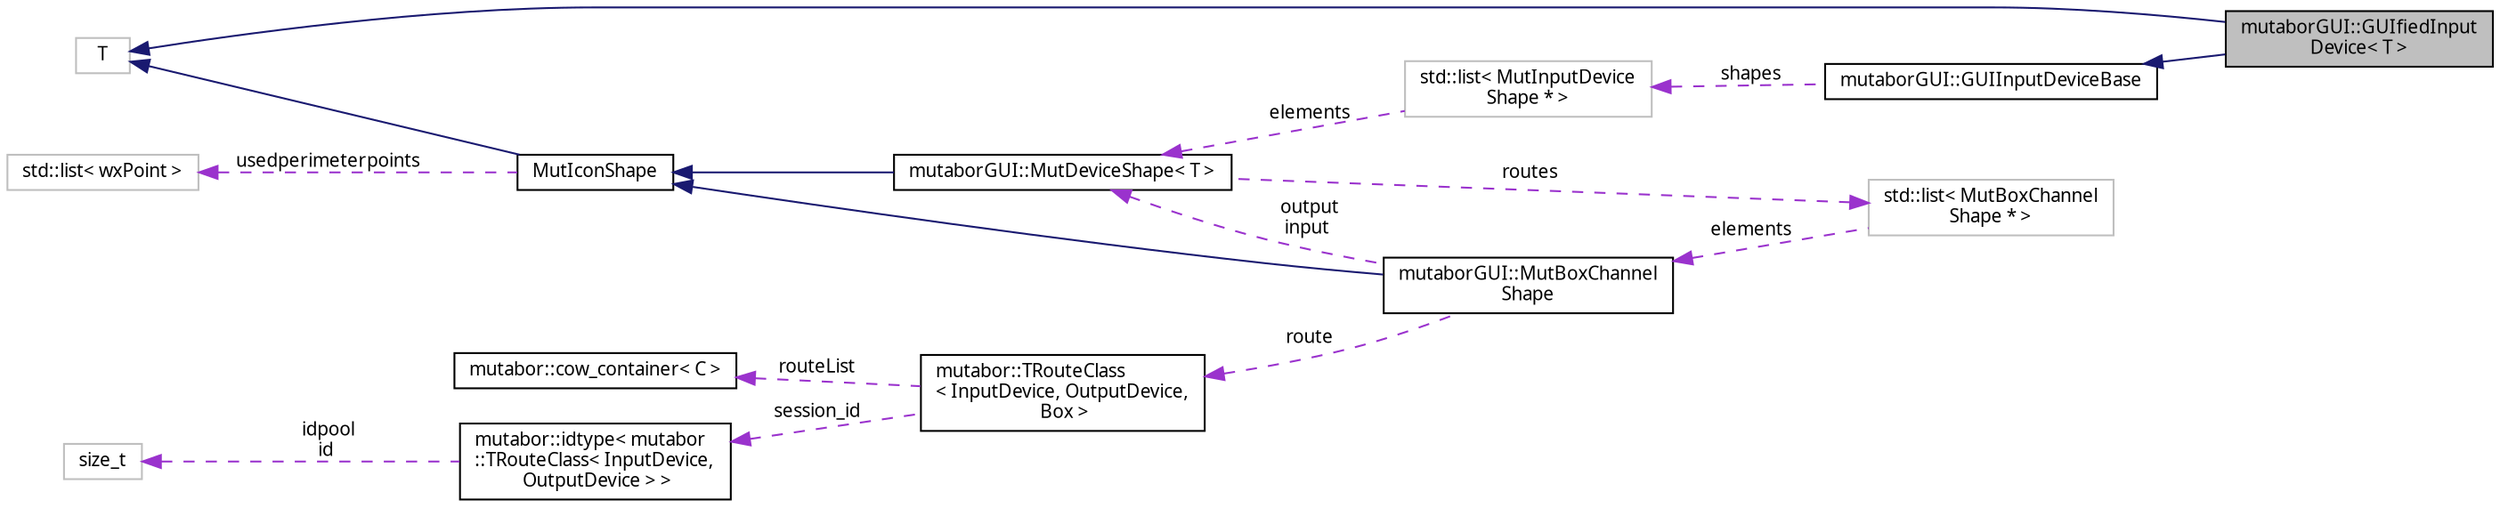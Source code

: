 digraph "mutaborGUI::GUIfiedInputDevice&lt; T &gt;"
{
  edge [fontname="Sans",fontsize="10",labelfontname="Sans",labelfontsize="10"];
  node [fontname="Sans",fontsize="10",shape=record];
  rankdir="LR";
  Node3 [label="mutaborGUI::GUIfiedInput\lDevice\< T \>",height=0.2,width=0.4,color="black", fillcolor="grey75", style="filled", fontcolor="black"];
  Node4 -> Node3 [dir="back",color="midnightblue",fontsize="10",style="solid",fontname="Sans"];
  Node4 [label="T",height=0.2,width=0.4,color="grey75", fillcolor="white", style="filled"];
  Node5 -> Node3 [dir="back",color="midnightblue",fontsize="10",style="solid",fontname="Sans"];
  Node5 [label="mutaborGUI::GUIInputDeviceBase",height=0.2,width=0.4,color="black", fillcolor="white", style="filled",URL="$d4/d3b/classmutaborGUI_1_1GUIInputDeviceBase.html",tooltip="Prototype of any GUI based input device class. "];
  Node6 -> Node5 [dir="back",color="darkorchid3",fontsize="10",style="dashed",label=" shapes" ,fontname="Sans"];
  Node6 [label="std::list\< MutInputDevice\lShape * \>",height=0.2,width=0.4,color="grey75", fillcolor="white", style="filled"];
  Node7 -> Node6 [dir="back",color="darkorchid3",fontsize="10",style="dashed",label=" elements" ,fontname="Sans"];
  Node7 [label="mutaborGUI::MutDeviceShape\< T \>",height=0.2,width=0.4,color="black", fillcolor="white", style="filled",URL="$d3/d4c/classmutaborGUI_1_1MutDeviceShape.html"];
  Node8 -> Node7 [dir="back",color="midnightblue",fontsize="10",style="solid",fontname="Sans"];
  Node8 [label="MutIconShape",height=0.2,width=0.4,color="black", fillcolor="white", style="filled",URL="$d5/d12/classMutIconShapeClass.html",tooltip="An icon control with static text. "];
  Node4 -> Node8 [dir="back",color="midnightblue",fontsize="10",style="solid",fontname="Sans"];
  Node9 -> Node8 [dir="back",color="darkorchid3",fontsize="10",style="dashed",label=" usedperimeterpoints" ,fontname="Sans"];
  Node9 [label="std::list\< wxPoint \>",height=0.2,width=0.4,color="grey75", fillcolor="white", style="filled"];
  Node10 -> Node7 [dir="back",color="darkorchid3",fontsize="10",style="dashed",label=" routes" ,fontname="Sans"];
  Node10 [label="std::list\< MutBoxChannel\lShape * \>",height=0.2,width=0.4,color="grey75", fillcolor="white", style="filled"];
  Node11 -> Node10 [dir="back",color="darkorchid3",fontsize="10",style="dashed",label=" elements" ,fontname="Sans"];
  Node11 [label="mutaborGUI::MutBoxChannel\lShape",height=0.2,width=0.4,color="black", fillcolor="white", style="filled",URL="$d8/d8e/classmutaborGUI_1_1MutBoxChannelShape.html"];
  Node8 -> Node11 [dir="back",color="midnightblue",fontsize="10",style="solid",fontname="Sans"];
  Node12 -> Node11 [dir="back",color="darkorchid3",fontsize="10",style="dashed",label=" route" ,fontname="Sans"];
  Node12 [label="mutabor::TRouteClass\l\< InputDevice, OutputDevice,\l Box \>",height=0.2,width=0.4,color="black", fillcolor="white", style="filled",URL="$db/d05/classmutabor_1_1TRouteClass.html"];
  Node13 -> Node12 [dir="back",color="darkorchid3",fontsize="10",style="dashed",label=" routeList" ,fontname="Sans"];
  Node13 [label="mutabor::cow_container\< C \>",height=0.2,width=0.4,color="black", fillcolor="white", style="filled",URL="$df/d40/classmutabor_1_1cow__container.html"];
  Node14 -> Node12 [dir="back",color="darkorchid3",fontsize="10",style="dashed",label=" session_id" ,fontname="Sans"];
  Node14 [label="mutabor::idtype\< mutabor\l::TRouteClass\< InputDevice,\l OutputDevice \> \>",height=0.2,width=0.4,color="black", fillcolor="white", style="filled",URL="$d7/dce/classmutabor_1_1idtype.html"];
  Node15 -> Node14 [dir="back",color="darkorchid3",fontsize="10",style="dashed",label=" idpool\nid" ,fontname="Sans"];
  Node15 [label="size_t",height=0.2,width=0.4,color="grey75", fillcolor="white", style="filled"];
  Node7 -> Node11 [dir="back",color="darkorchid3",fontsize="10",style="dashed",label=" output\ninput" ,fontname="Sans"];
}
